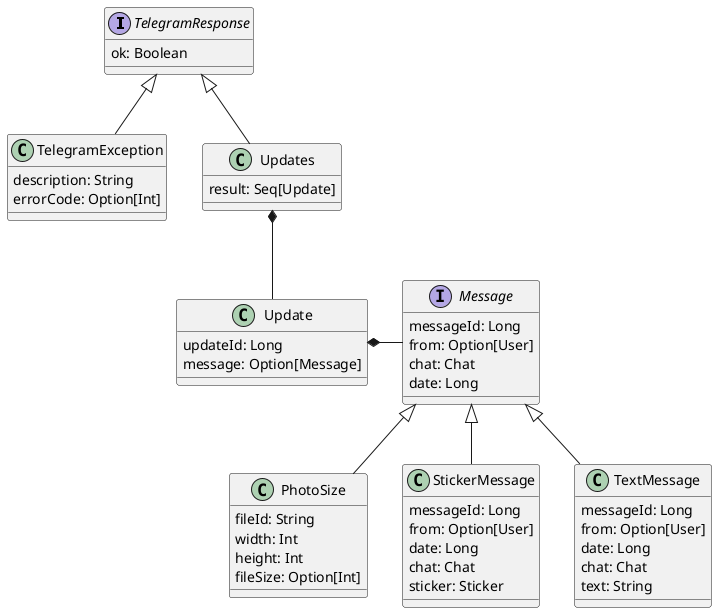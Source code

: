 @startuml

interface TelegramResponse {
    ok: Boolean
}

class TelegramException {
    description: String
    errorCode: Option[Int]
}

class Update {
    updateId: Long
    message: Option[Message]
}

class Updates {
    result: Seq[Update]
}

TelegramException -up-|> TelegramResponse
Updates -up-|> TelegramResponse
Updates *-down- Update
Update *- Message

interface Message {
   messageId: Long
   from: Option[User]
   chat: Chat
   date: Long
}

class PhotoSize {
    fileId: String
    width: Int
    height: Int
    fileSize: Option[Int]
}

class StickerMessage {
    messageId: Long
    from: Option[User]
    date: Long
    chat: Chat
    sticker: Sticker
}

class TextMessage {
 messageId: Long
 from: Option[User]
 date: Long
 chat: Chat
 text: String
}

TextMessage -up-|> Message
PhotoSize  -up-|> Message
StickerMessage -up-|> Message

@enduml